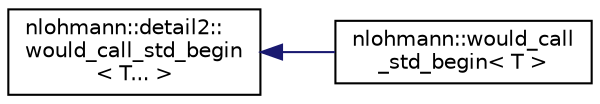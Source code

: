digraph "Graphical Class Hierarchy"
{
 // LATEX_PDF_SIZE
  edge [fontname="Helvetica",fontsize="10",labelfontname="Helvetica",labelfontsize="10"];
  node [fontname="Helvetica",fontsize="10",shape=record];
  rankdir="LR";
  Node0 [label="nlohmann::detail2::\lwould_call_std_begin\l\< T... \>",height=0.2,width=0.4,color="black", fillcolor="white", style="filled",URL="$structnlohmann_1_1detail2_1_1would__call__std__begin.html",tooltip=" "];
  Node0 -> Node1 [dir="back",color="midnightblue",fontsize="10",style="solid",fontname="Helvetica"];
  Node1 [label="nlohmann::would_call\l_std_begin\< T \>",height=0.2,width=0.4,color="black", fillcolor="white", style="filled",URL="$structnlohmann_1_1would__call__std__begin.html",tooltip=" "];
}
